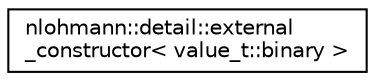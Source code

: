 digraph "Graphical Class Hierarchy"
{
 // LATEX_PDF_SIZE
  edge [fontname="Helvetica",fontsize="10",labelfontname="Helvetica",labelfontsize="10"];
  node [fontname="Helvetica",fontsize="10",shape=record];
  rankdir="LR";
  Node0 [label="nlohmann::detail::external\l_constructor\< value_t::binary \>",height=0.2,width=0.4,color="black", fillcolor="white", style="filled",URL="$d3/d09/structnlohmann_1_1detail_1_1external__constructor_3_01value__t_1_1binary_01_4.html",tooltip=" "];
}
